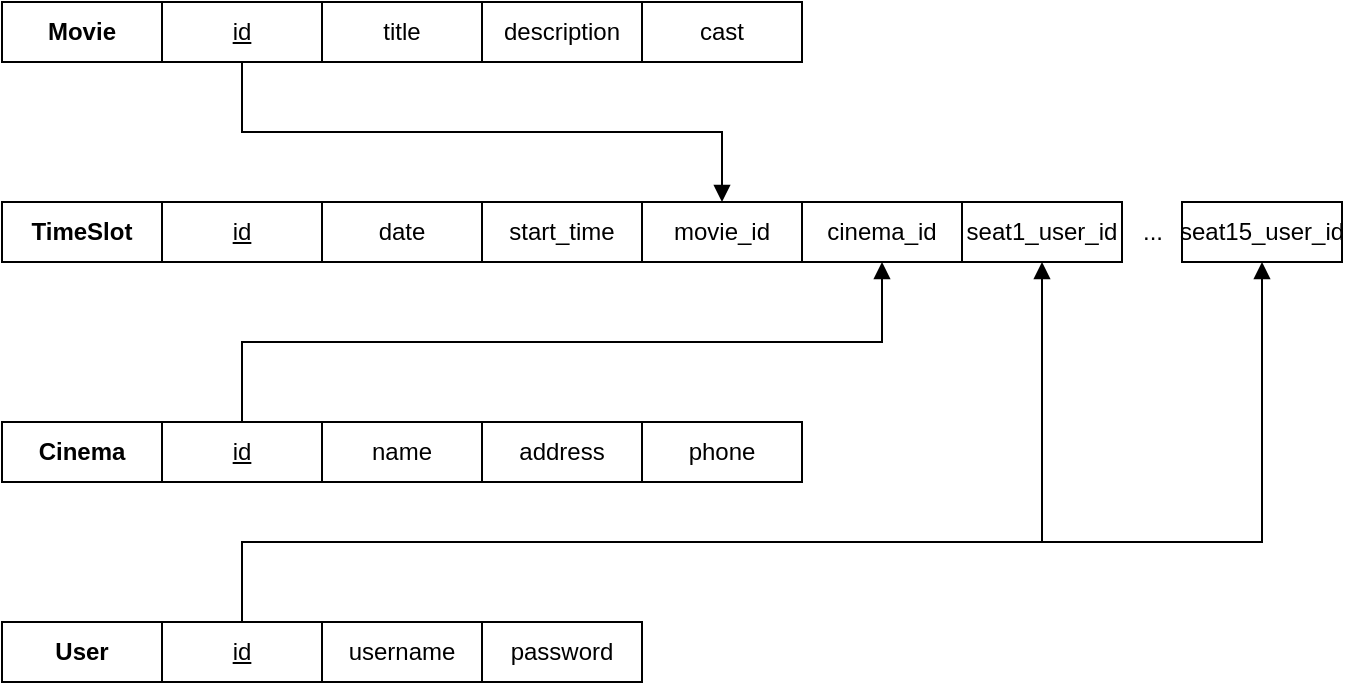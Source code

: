 <mxfile version="13.0.3" type="device"><diagram id="v-9UVHN2hW74DrEMfYw7" name="第 1 页"><mxGraphModel dx="703" dy="822" grid="1" gridSize="10" guides="1" tooltips="1" connect="1" arrows="1" fold="1" page="1" pageScale="1" pageWidth="2336" pageHeight="1654" math="0" shadow="0"><root><mxCell id="0"/><mxCell id="1" parent="0"/><mxCell id="AYtiZEtwPOuipaFKVom8-11" value="&lt;b&gt;Movie&lt;/b&gt;" style="rounded=0;whiteSpace=wrap;html=1;" vertex="1" parent="1"><mxGeometry x="60" y="330" width="80" height="30" as="geometry"/></mxCell><mxCell id="AYtiZEtwPOuipaFKVom8-52" style="edgeStyle=orthogonalEdgeStyle;rounded=0;orthogonalLoop=1;jettySize=auto;html=1;exitX=0.5;exitY=1;exitDx=0;exitDy=0;entryX=0.5;entryY=0;entryDx=0;entryDy=0;endArrow=block;endFill=1;" edge="1" parent="1" source="AYtiZEtwPOuipaFKVom8-12" target="AYtiZEtwPOuipaFKVom8-35"><mxGeometry relative="1" as="geometry"/></mxCell><mxCell id="AYtiZEtwPOuipaFKVom8-12" value="&lt;u&gt;id&lt;/u&gt;" style="rounded=0;whiteSpace=wrap;html=1;" vertex="1" parent="1"><mxGeometry x="140" y="330" width="80" height="30" as="geometry"/></mxCell><mxCell id="AYtiZEtwPOuipaFKVom8-13" value="title" style="rounded=0;whiteSpace=wrap;html=1;" vertex="1" parent="1"><mxGeometry x="220" y="330" width="80" height="30" as="geometry"/></mxCell><mxCell id="AYtiZEtwPOuipaFKVom8-14" value="description" style="rounded=0;whiteSpace=wrap;html=1;" vertex="1" parent="1"><mxGeometry x="300" y="330" width="80" height="30" as="geometry"/></mxCell><mxCell id="AYtiZEtwPOuipaFKVom8-15" value="cast" style="rounded=0;whiteSpace=wrap;html=1;" vertex="1" parent="1"><mxGeometry x="380" y="330" width="80" height="30" as="geometry"/></mxCell><mxCell id="AYtiZEtwPOuipaFKVom8-31" value="&lt;b&gt;TimeSlot&lt;/b&gt;" style="rounded=0;whiteSpace=wrap;html=1;" vertex="1" parent="1"><mxGeometry x="60" y="430" width="80" height="30" as="geometry"/></mxCell><mxCell id="AYtiZEtwPOuipaFKVom8-32" value="&lt;u&gt;id&lt;/u&gt;" style="rounded=0;whiteSpace=wrap;html=1;" vertex="1" parent="1"><mxGeometry x="140" y="430" width="80" height="30" as="geometry"/></mxCell><mxCell id="AYtiZEtwPOuipaFKVom8-33" value="date" style="rounded=0;whiteSpace=wrap;html=1;" vertex="1" parent="1"><mxGeometry x="220" y="430" width="80" height="30" as="geometry"/></mxCell><mxCell id="AYtiZEtwPOuipaFKVom8-35" value="movie_id" style="rounded=0;whiteSpace=wrap;html=1;" vertex="1" parent="1"><mxGeometry x="380" y="430" width="80" height="30" as="geometry"/></mxCell><mxCell id="AYtiZEtwPOuipaFKVom8-36" value="cinema_id" style="rounded=0;whiteSpace=wrap;html=1;" vertex="1" parent="1"><mxGeometry x="460" y="430" width="80" height="30" as="geometry"/></mxCell><mxCell id="AYtiZEtwPOuipaFKVom8-37" value="&lt;b&gt;Cinema&lt;/b&gt;" style="rounded=0;whiteSpace=wrap;html=1;" vertex="1" parent="1"><mxGeometry x="60" y="540" width="80" height="30" as="geometry"/></mxCell><mxCell id="AYtiZEtwPOuipaFKVom8-53" style="edgeStyle=orthogonalEdgeStyle;rounded=0;orthogonalLoop=1;jettySize=auto;html=1;exitX=0.5;exitY=0;exitDx=0;exitDy=0;entryX=0.5;entryY=1;entryDx=0;entryDy=0;endArrow=block;endFill=1;" edge="1" parent="1" source="AYtiZEtwPOuipaFKVom8-38" target="AYtiZEtwPOuipaFKVom8-36"><mxGeometry relative="1" as="geometry"/></mxCell><mxCell id="AYtiZEtwPOuipaFKVom8-38" value="&lt;u&gt;id&lt;/u&gt;" style="rounded=0;whiteSpace=wrap;html=1;" vertex="1" parent="1"><mxGeometry x="140" y="540" width="80" height="30" as="geometry"/></mxCell><mxCell id="AYtiZEtwPOuipaFKVom8-39" value="name" style="rounded=0;whiteSpace=wrap;html=1;" vertex="1" parent="1"><mxGeometry x="220" y="540" width="80" height="30" as="geometry"/></mxCell><mxCell id="AYtiZEtwPOuipaFKVom8-40" value="address" style="rounded=0;whiteSpace=wrap;html=1;" vertex="1" parent="1"><mxGeometry x="300" y="540" width="80" height="30" as="geometry"/></mxCell><mxCell id="AYtiZEtwPOuipaFKVom8-41" value="phone" style="rounded=0;whiteSpace=wrap;html=1;" vertex="1" parent="1"><mxGeometry x="380" y="540" width="80" height="30" as="geometry"/></mxCell><mxCell id="AYtiZEtwPOuipaFKVom8-42" value="start_time" style="rounded=0;whiteSpace=wrap;html=1;" vertex="1" parent="1"><mxGeometry x="300" y="430" width="80" height="30" as="geometry"/></mxCell><mxCell id="AYtiZEtwPOuipaFKVom8-45" value="seat1_user_id" style="rounded=0;whiteSpace=wrap;html=1;" vertex="1" parent="1"><mxGeometry x="540" y="430" width="80" height="30" as="geometry"/></mxCell><mxCell id="AYtiZEtwPOuipaFKVom8-46" value="seat15_user_id" style="rounded=0;whiteSpace=wrap;html=1;" vertex="1" parent="1"><mxGeometry x="650" y="430" width="80" height="30" as="geometry"/></mxCell><mxCell id="AYtiZEtwPOuipaFKVom8-47" value="..." style="text;html=1;align=center;verticalAlign=middle;resizable=0;points=[];autosize=1;" vertex="1" parent="1"><mxGeometry x="620" y="435" width="30" height="20" as="geometry"/></mxCell><mxCell id="AYtiZEtwPOuipaFKVom8-55" value="&lt;b&gt;User&lt;/b&gt;" style="rounded=0;whiteSpace=wrap;html=1;" vertex="1" parent="1"><mxGeometry x="60" y="640" width="80" height="30" as="geometry"/></mxCell><mxCell id="AYtiZEtwPOuipaFKVom8-60" style="edgeStyle=orthogonalEdgeStyle;rounded=0;orthogonalLoop=1;jettySize=auto;html=1;exitX=0.5;exitY=0;exitDx=0;exitDy=0;entryX=0.5;entryY=1;entryDx=0;entryDy=0;endArrow=block;endFill=1;" edge="1" parent="1" source="AYtiZEtwPOuipaFKVom8-56" target="AYtiZEtwPOuipaFKVom8-45"><mxGeometry relative="1" as="geometry"><Array as="points"><mxPoint x="180" y="600"/><mxPoint x="580" y="600"/></Array></mxGeometry></mxCell><mxCell id="AYtiZEtwPOuipaFKVom8-61" style="edgeStyle=orthogonalEdgeStyle;rounded=0;orthogonalLoop=1;jettySize=auto;html=1;exitX=0.5;exitY=0;exitDx=0;exitDy=0;entryX=0.5;entryY=1;entryDx=0;entryDy=0;endArrow=block;endFill=1;" edge="1" parent="1" source="AYtiZEtwPOuipaFKVom8-56" target="AYtiZEtwPOuipaFKVom8-46"><mxGeometry relative="1" as="geometry"><Array as="points"><mxPoint x="180" y="600"/><mxPoint x="690" y="600"/></Array></mxGeometry></mxCell><mxCell id="AYtiZEtwPOuipaFKVom8-56" value="&lt;u&gt;id&lt;/u&gt;" style="rounded=0;whiteSpace=wrap;html=1;" vertex="1" parent="1"><mxGeometry x="140" y="640" width="80" height="30" as="geometry"/></mxCell><mxCell id="AYtiZEtwPOuipaFKVom8-57" value="username" style="rounded=0;whiteSpace=wrap;html=1;" vertex="1" parent="1"><mxGeometry x="220" y="640" width="80" height="30" as="geometry"/></mxCell><mxCell id="AYtiZEtwPOuipaFKVom8-58" value="password" style="rounded=0;whiteSpace=wrap;html=1;" vertex="1" parent="1"><mxGeometry x="300" y="640" width="80" height="30" as="geometry"/></mxCell></root></mxGraphModel></diagram></mxfile>